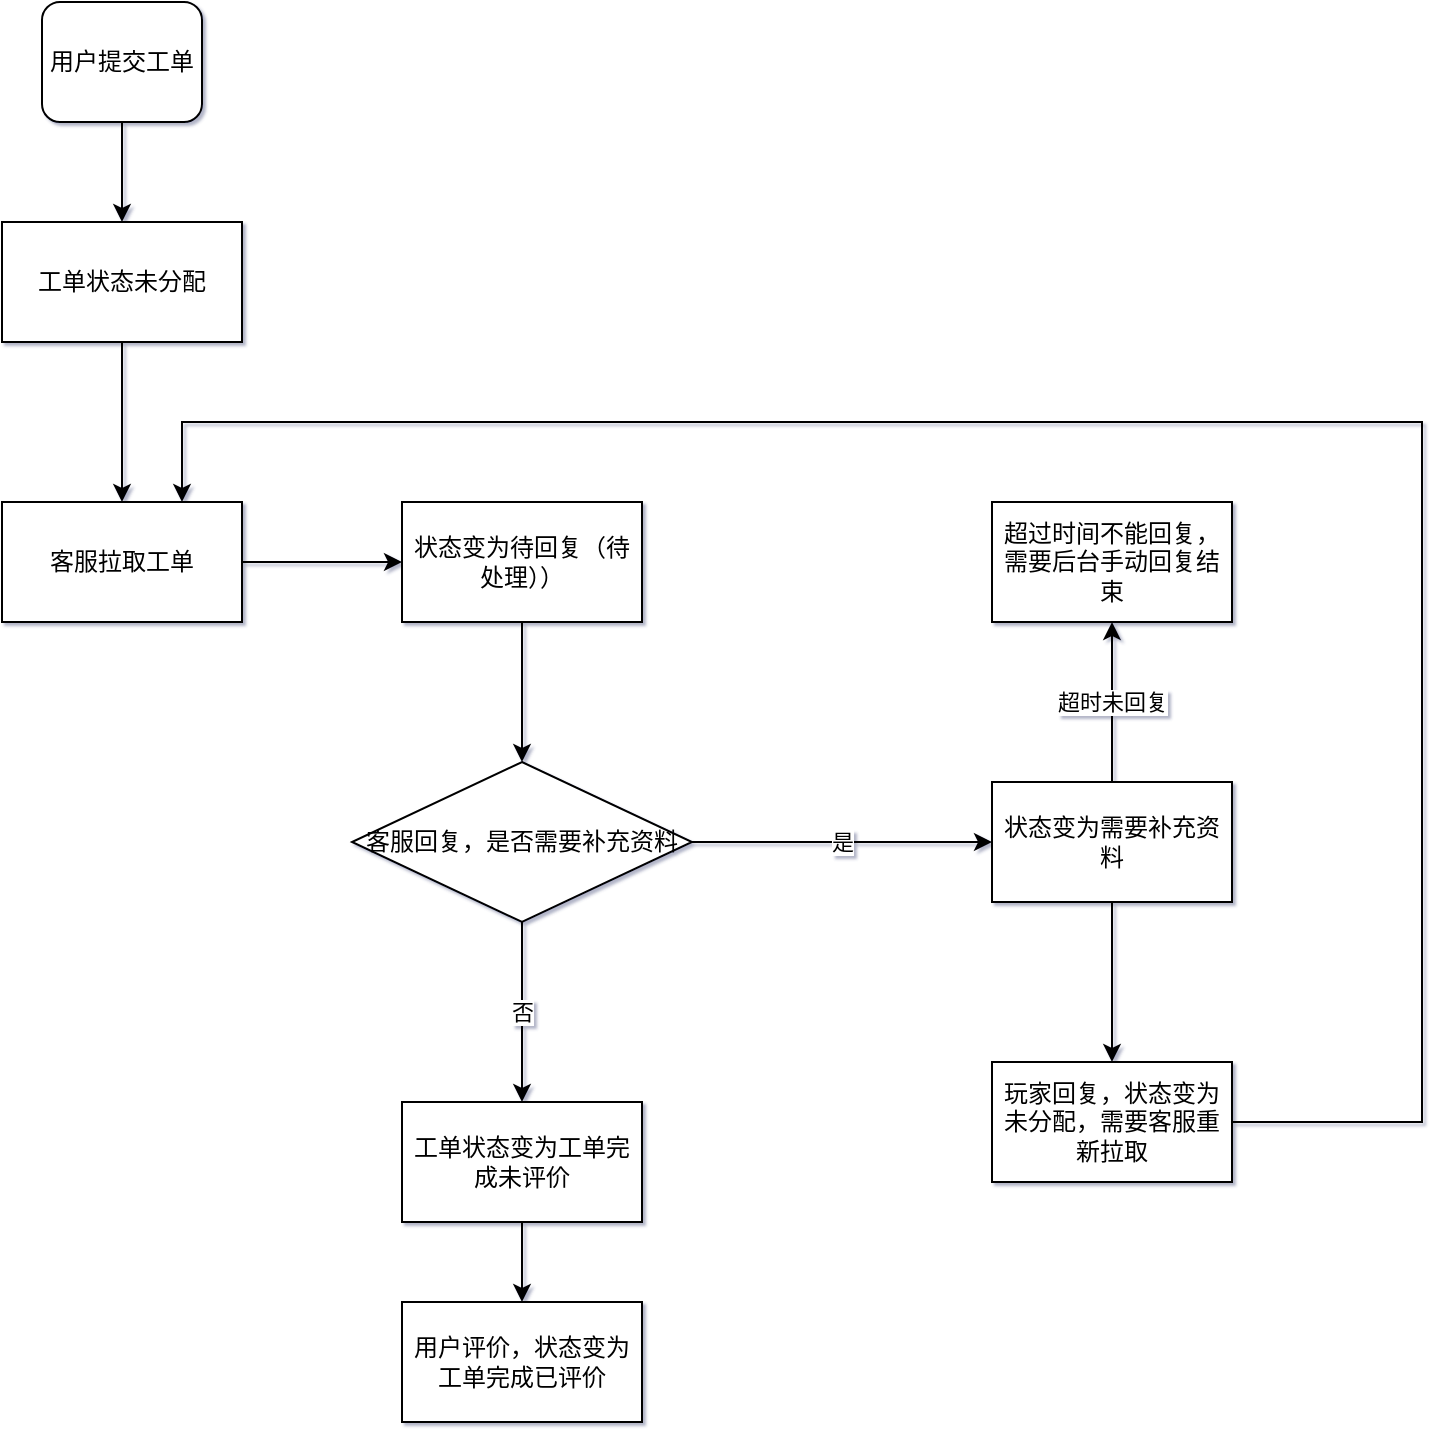 <mxfile version="20.3.6" type="github">
  <diagram id="lJl_fFKmeBX8TUFr7rBq" name="第 1 页">
    <mxGraphModel dx="1859" dy="944" grid="1" gridSize="10" guides="1" tooltips="1" connect="1" arrows="1" fold="1" page="0" pageScale="1" pageWidth="1200" pageHeight="1600" background="none" math="0" shadow="1">
      <root>
        <mxCell id="0" />
        <mxCell id="1" parent="0" />
        <mxCell id="76d5M4QL7nUwdy1U-5-b-5" value="" style="edgeStyle=orthogonalEdgeStyle;rounded=0;orthogonalLoop=1;jettySize=auto;html=1;" parent="1" source="76d5M4QL7nUwdy1U-5-b-1" target="76d5M4QL7nUwdy1U-5-b-4" edge="1">
          <mxGeometry relative="1" as="geometry" />
        </mxCell>
        <mxCell id="76d5M4QL7nUwdy1U-5-b-1" value="用户提交工单" style="rounded=1;whiteSpace=wrap;html=1;" parent="1" vertex="1">
          <mxGeometry x="110" y="80" width="80" height="60" as="geometry" />
        </mxCell>
        <mxCell id="76d5M4QL7nUwdy1U-5-b-9" value="" style="edgeStyle=orthogonalEdgeStyle;rounded=0;orthogonalLoop=1;jettySize=auto;html=1;" parent="1" source="76d5M4QL7nUwdy1U-5-b-4" target="76d5M4QL7nUwdy1U-5-b-8" edge="1">
          <mxGeometry relative="1" as="geometry" />
        </mxCell>
        <mxCell id="76d5M4QL7nUwdy1U-5-b-4" value="工单状态未分配" style="rounded=0;whiteSpace=wrap;html=1;" parent="1" vertex="1">
          <mxGeometry x="90" y="190" width="120" height="60" as="geometry" />
        </mxCell>
        <mxCell id="76d5M4QL7nUwdy1U-5-b-11" value="" style="edgeStyle=orthogonalEdgeStyle;rounded=0;orthogonalLoop=1;jettySize=auto;html=1;" parent="1" source="76d5M4QL7nUwdy1U-5-b-8" target="76d5M4QL7nUwdy1U-5-b-10" edge="1">
          <mxGeometry relative="1" as="geometry" />
        </mxCell>
        <mxCell id="76d5M4QL7nUwdy1U-5-b-8" value="客服拉取工单" style="whiteSpace=wrap;html=1;rounded=0;" parent="1" vertex="1">
          <mxGeometry x="90" y="330" width="120" height="60" as="geometry" />
        </mxCell>
        <mxCell id="76d5M4QL7nUwdy1U-5-b-13" value="" style="edgeStyle=orthogonalEdgeStyle;rounded=0;orthogonalLoop=1;jettySize=auto;html=1;" parent="1" source="76d5M4QL7nUwdy1U-5-b-10" target="76d5M4QL7nUwdy1U-5-b-12" edge="1">
          <mxGeometry relative="1" as="geometry" />
        </mxCell>
        <mxCell id="76d5M4QL7nUwdy1U-5-b-10" value="状态变为待回复（待处理））" style="whiteSpace=wrap;html=1;rounded=0;" parent="1" vertex="1">
          <mxGeometry x="290" y="330" width="120" height="60" as="geometry" />
        </mxCell>
        <mxCell id="76d5M4QL7nUwdy1U-5-b-15" value="是" style="edgeStyle=orthogonalEdgeStyle;rounded=0;orthogonalLoop=1;jettySize=auto;html=1;" parent="1" source="76d5M4QL7nUwdy1U-5-b-12" target="76d5M4QL7nUwdy1U-5-b-14" edge="1">
          <mxGeometry relative="1" as="geometry" />
        </mxCell>
        <mxCell id="76d5M4QL7nUwdy1U-5-b-21" value="否" style="edgeStyle=orthogonalEdgeStyle;rounded=0;orthogonalLoop=1;jettySize=auto;html=1;" parent="1" source="76d5M4QL7nUwdy1U-5-b-12" target="76d5M4QL7nUwdy1U-5-b-20" edge="1">
          <mxGeometry relative="1" as="geometry" />
        </mxCell>
        <mxCell id="76d5M4QL7nUwdy1U-5-b-12" value="客服回复，是否需要补充资料" style="rhombus;whiteSpace=wrap;html=1;rounded=0;" parent="1" vertex="1">
          <mxGeometry x="265" y="460" width="170" height="80" as="geometry" />
        </mxCell>
        <mxCell id="76d5M4QL7nUwdy1U-5-b-17" value="" style="edgeStyle=orthogonalEdgeStyle;rounded=0;orthogonalLoop=1;jettySize=auto;html=1;" parent="1" source="76d5M4QL7nUwdy1U-5-b-14" target="76d5M4QL7nUwdy1U-5-b-16" edge="1">
          <mxGeometry relative="1" as="geometry" />
        </mxCell>
        <mxCell id="ybvYLl5oQiib6wpnIJ9y-2" value="超时未回复" style="edgeStyle=orthogonalEdgeStyle;rounded=0;orthogonalLoop=1;jettySize=auto;html=1;" edge="1" parent="1" source="76d5M4QL7nUwdy1U-5-b-14" target="ybvYLl5oQiib6wpnIJ9y-1">
          <mxGeometry relative="1" as="geometry" />
        </mxCell>
        <mxCell id="76d5M4QL7nUwdy1U-5-b-14" value="状态变为需要补充资料" style="whiteSpace=wrap;html=1;rounded=0;" parent="1" vertex="1">
          <mxGeometry x="585" y="470" width="120" height="60" as="geometry" />
        </mxCell>
        <mxCell id="76d5M4QL7nUwdy1U-5-b-22" style="edgeStyle=orthogonalEdgeStyle;rounded=0;orthogonalLoop=1;jettySize=auto;html=1;" parent="1" source="76d5M4QL7nUwdy1U-5-b-16" target="76d5M4QL7nUwdy1U-5-b-8" edge="1">
          <mxGeometry relative="1" as="geometry">
            <mxPoint x="140" y="400" as="targetPoint" />
            <Array as="points">
              <mxPoint x="800" y="640" />
              <mxPoint x="800" y="290" />
              <mxPoint x="180" y="290" />
            </Array>
          </mxGeometry>
        </mxCell>
        <mxCell id="76d5M4QL7nUwdy1U-5-b-16" value="玩家回复，状态变为未分配，需要客服重新拉取" style="whiteSpace=wrap;html=1;rounded=0;" parent="1" vertex="1">
          <mxGeometry x="585" y="610" width="120" height="60" as="geometry" />
        </mxCell>
        <mxCell id="76d5M4QL7nUwdy1U-5-b-24" value="" style="edgeStyle=orthogonalEdgeStyle;rounded=0;orthogonalLoop=1;jettySize=auto;html=1;" parent="1" source="76d5M4QL7nUwdy1U-5-b-20" target="76d5M4QL7nUwdy1U-5-b-23" edge="1">
          <mxGeometry relative="1" as="geometry" />
        </mxCell>
        <mxCell id="76d5M4QL7nUwdy1U-5-b-20" value="工单状态变为工单完成未评价" style="whiteSpace=wrap;html=1;rounded=0;" parent="1" vertex="1">
          <mxGeometry x="290" y="630" width="120" height="60" as="geometry" />
        </mxCell>
        <mxCell id="76d5M4QL7nUwdy1U-5-b-23" value="用户评价，状态变为工单完成已评价" style="whiteSpace=wrap;html=1;rounded=0;" parent="1" vertex="1">
          <mxGeometry x="290" y="730" width="120" height="60" as="geometry" />
        </mxCell>
        <mxCell id="ybvYLl5oQiib6wpnIJ9y-1" value="超过时间不能回复，需要后台手动回复结束" style="whiteSpace=wrap;html=1;rounded=0;" vertex="1" parent="1">
          <mxGeometry x="585" y="330" width="120" height="60" as="geometry" />
        </mxCell>
      </root>
    </mxGraphModel>
  </diagram>
</mxfile>
